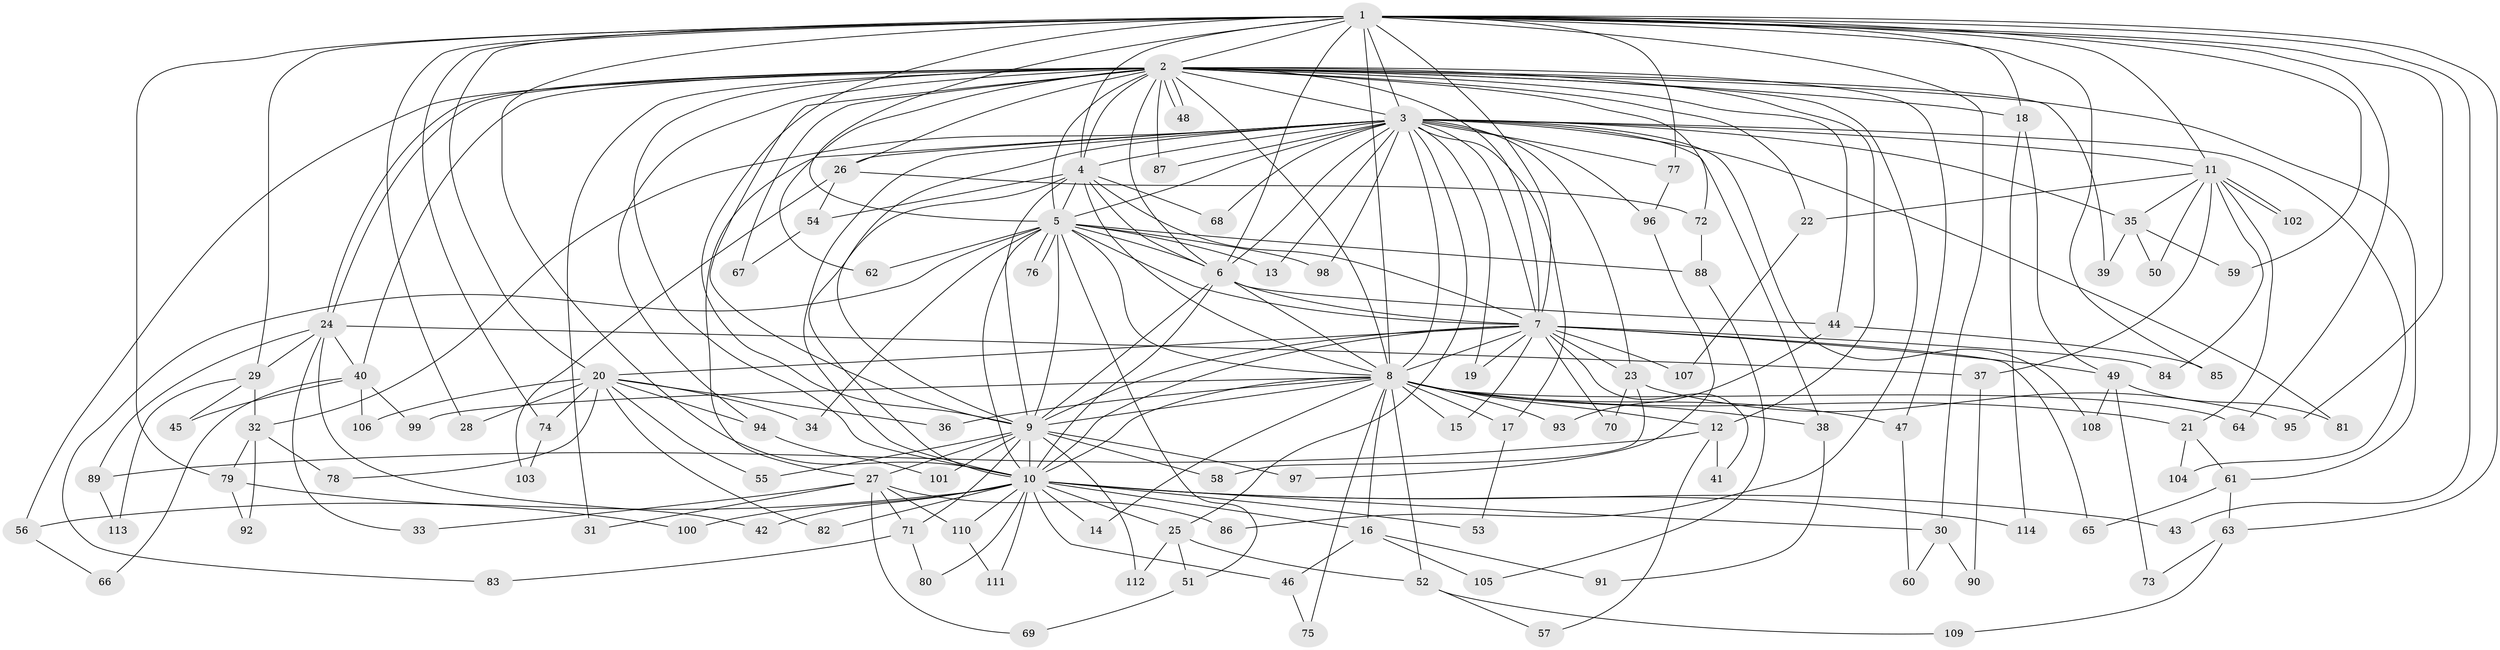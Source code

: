 // Generated by graph-tools (version 1.1) at 2025/35/03/09/25 02:35:09]
// undirected, 114 vertices, 253 edges
graph export_dot {
graph [start="1"]
  node [color=gray90,style=filled];
  1;
  2;
  3;
  4;
  5;
  6;
  7;
  8;
  9;
  10;
  11;
  12;
  13;
  14;
  15;
  16;
  17;
  18;
  19;
  20;
  21;
  22;
  23;
  24;
  25;
  26;
  27;
  28;
  29;
  30;
  31;
  32;
  33;
  34;
  35;
  36;
  37;
  38;
  39;
  40;
  41;
  42;
  43;
  44;
  45;
  46;
  47;
  48;
  49;
  50;
  51;
  52;
  53;
  54;
  55;
  56;
  57;
  58;
  59;
  60;
  61;
  62;
  63;
  64;
  65;
  66;
  67;
  68;
  69;
  70;
  71;
  72;
  73;
  74;
  75;
  76;
  77;
  78;
  79;
  80;
  81;
  82;
  83;
  84;
  85;
  86;
  87;
  88;
  89;
  90;
  91;
  92;
  93;
  94;
  95;
  96;
  97;
  98;
  99;
  100;
  101;
  102;
  103;
  104;
  105;
  106;
  107;
  108;
  109;
  110;
  111;
  112;
  113;
  114;
  1 -- 2;
  1 -- 3;
  1 -- 4;
  1 -- 5;
  1 -- 6;
  1 -- 7;
  1 -- 8;
  1 -- 9;
  1 -- 10;
  1 -- 11;
  1 -- 18;
  1 -- 20;
  1 -- 28;
  1 -- 29;
  1 -- 30;
  1 -- 43;
  1 -- 59;
  1 -- 63;
  1 -- 64;
  1 -- 74;
  1 -- 77;
  1 -- 79;
  1 -- 85;
  1 -- 95;
  2 -- 3;
  2 -- 4;
  2 -- 5;
  2 -- 6;
  2 -- 7;
  2 -- 8;
  2 -- 9;
  2 -- 10;
  2 -- 12;
  2 -- 18;
  2 -- 22;
  2 -- 24;
  2 -- 24;
  2 -- 26;
  2 -- 31;
  2 -- 39;
  2 -- 40;
  2 -- 44;
  2 -- 47;
  2 -- 48;
  2 -- 48;
  2 -- 56;
  2 -- 61;
  2 -- 62;
  2 -- 67;
  2 -- 72;
  2 -- 86;
  2 -- 87;
  2 -- 94;
  3 -- 4;
  3 -- 5;
  3 -- 6;
  3 -- 7;
  3 -- 8;
  3 -- 9;
  3 -- 10;
  3 -- 11;
  3 -- 13;
  3 -- 17;
  3 -- 19;
  3 -- 23;
  3 -- 25;
  3 -- 26;
  3 -- 27;
  3 -- 32;
  3 -- 35;
  3 -- 38;
  3 -- 68;
  3 -- 77;
  3 -- 81;
  3 -- 87;
  3 -- 96;
  3 -- 98;
  3 -- 104;
  3 -- 108;
  4 -- 5;
  4 -- 6;
  4 -- 7;
  4 -- 8;
  4 -- 9;
  4 -- 10;
  4 -- 54;
  4 -- 68;
  5 -- 6;
  5 -- 7;
  5 -- 8;
  5 -- 9;
  5 -- 10;
  5 -- 13;
  5 -- 34;
  5 -- 51;
  5 -- 62;
  5 -- 76;
  5 -- 76;
  5 -- 83;
  5 -- 88;
  5 -- 98;
  6 -- 7;
  6 -- 8;
  6 -- 9;
  6 -- 10;
  6 -- 44;
  7 -- 8;
  7 -- 9;
  7 -- 10;
  7 -- 15;
  7 -- 19;
  7 -- 20;
  7 -- 23;
  7 -- 41;
  7 -- 49;
  7 -- 65;
  7 -- 70;
  7 -- 84;
  7 -- 107;
  8 -- 9;
  8 -- 10;
  8 -- 12;
  8 -- 14;
  8 -- 15;
  8 -- 16;
  8 -- 17;
  8 -- 21;
  8 -- 36;
  8 -- 38;
  8 -- 47;
  8 -- 52;
  8 -- 64;
  8 -- 75;
  8 -- 93;
  8 -- 99;
  9 -- 10;
  9 -- 27;
  9 -- 55;
  9 -- 58;
  9 -- 71;
  9 -- 97;
  9 -- 101;
  9 -- 112;
  10 -- 14;
  10 -- 16;
  10 -- 25;
  10 -- 30;
  10 -- 42;
  10 -- 43;
  10 -- 46;
  10 -- 53;
  10 -- 56;
  10 -- 80;
  10 -- 82;
  10 -- 100;
  10 -- 110;
  10 -- 111;
  10 -- 114;
  11 -- 21;
  11 -- 22;
  11 -- 35;
  11 -- 37;
  11 -- 50;
  11 -- 84;
  11 -- 102;
  11 -- 102;
  12 -- 41;
  12 -- 57;
  12 -- 89;
  16 -- 46;
  16 -- 91;
  16 -- 105;
  17 -- 53;
  18 -- 49;
  18 -- 114;
  20 -- 28;
  20 -- 34;
  20 -- 36;
  20 -- 55;
  20 -- 74;
  20 -- 78;
  20 -- 82;
  20 -- 94;
  20 -- 106;
  21 -- 61;
  21 -- 104;
  22 -- 107;
  23 -- 58;
  23 -- 70;
  23 -- 95;
  24 -- 29;
  24 -- 33;
  24 -- 37;
  24 -- 40;
  24 -- 42;
  24 -- 89;
  25 -- 51;
  25 -- 52;
  25 -- 112;
  26 -- 54;
  26 -- 72;
  26 -- 103;
  27 -- 31;
  27 -- 33;
  27 -- 69;
  27 -- 71;
  27 -- 86;
  27 -- 110;
  29 -- 32;
  29 -- 45;
  29 -- 113;
  30 -- 60;
  30 -- 90;
  32 -- 78;
  32 -- 79;
  32 -- 92;
  35 -- 39;
  35 -- 50;
  35 -- 59;
  37 -- 90;
  38 -- 91;
  40 -- 45;
  40 -- 66;
  40 -- 99;
  40 -- 106;
  44 -- 85;
  44 -- 93;
  46 -- 75;
  47 -- 60;
  49 -- 73;
  49 -- 81;
  49 -- 108;
  51 -- 69;
  52 -- 57;
  52 -- 109;
  54 -- 67;
  56 -- 66;
  61 -- 63;
  61 -- 65;
  63 -- 73;
  63 -- 109;
  71 -- 80;
  71 -- 83;
  72 -- 88;
  74 -- 103;
  77 -- 96;
  79 -- 92;
  79 -- 100;
  88 -- 105;
  89 -- 113;
  94 -- 101;
  96 -- 97;
  110 -- 111;
}

